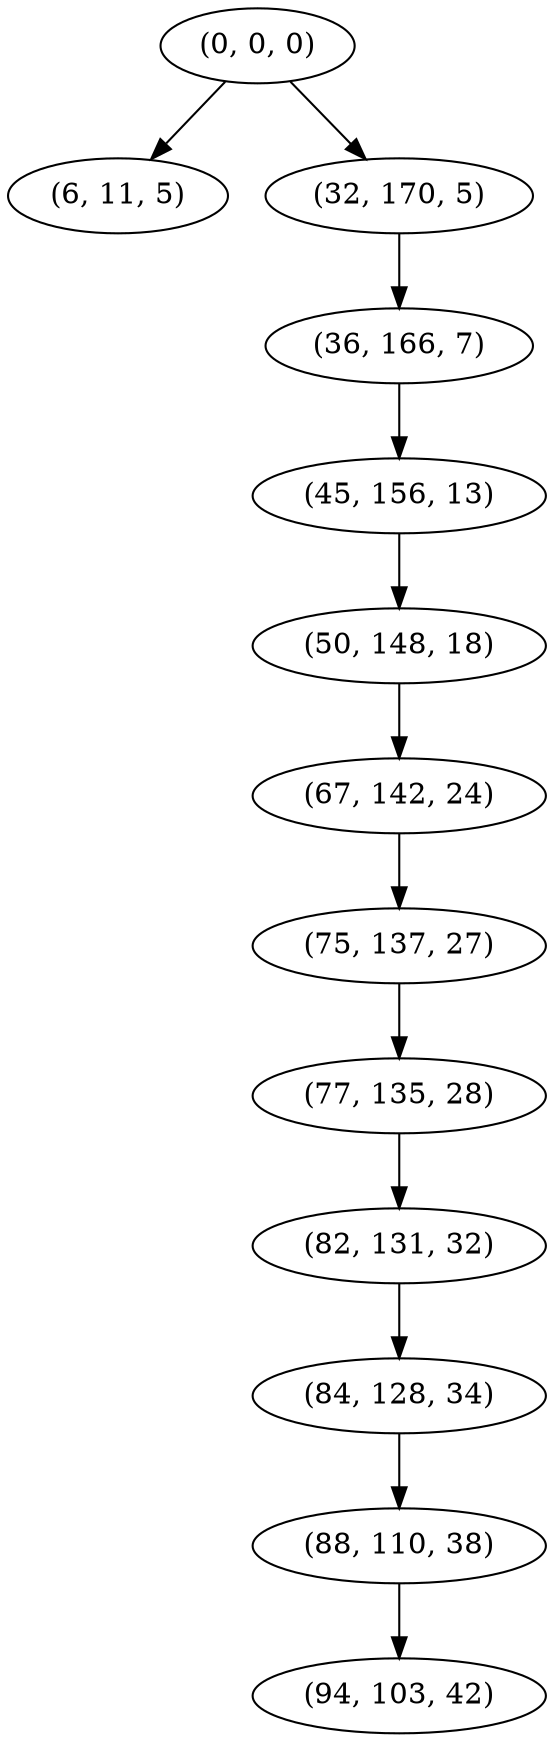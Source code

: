 digraph tree {
    "(0, 0, 0)";
    "(6, 11, 5)";
    "(32, 170, 5)";
    "(36, 166, 7)";
    "(45, 156, 13)";
    "(50, 148, 18)";
    "(67, 142, 24)";
    "(75, 137, 27)";
    "(77, 135, 28)";
    "(82, 131, 32)";
    "(84, 128, 34)";
    "(88, 110, 38)";
    "(94, 103, 42)";
    "(0, 0, 0)" -> "(6, 11, 5)";
    "(0, 0, 0)" -> "(32, 170, 5)";
    "(32, 170, 5)" -> "(36, 166, 7)";
    "(36, 166, 7)" -> "(45, 156, 13)";
    "(45, 156, 13)" -> "(50, 148, 18)";
    "(50, 148, 18)" -> "(67, 142, 24)";
    "(67, 142, 24)" -> "(75, 137, 27)";
    "(75, 137, 27)" -> "(77, 135, 28)";
    "(77, 135, 28)" -> "(82, 131, 32)";
    "(82, 131, 32)" -> "(84, 128, 34)";
    "(84, 128, 34)" -> "(88, 110, 38)";
    "(88, 110, 38)" -> "(94, 103, 42)";
}
